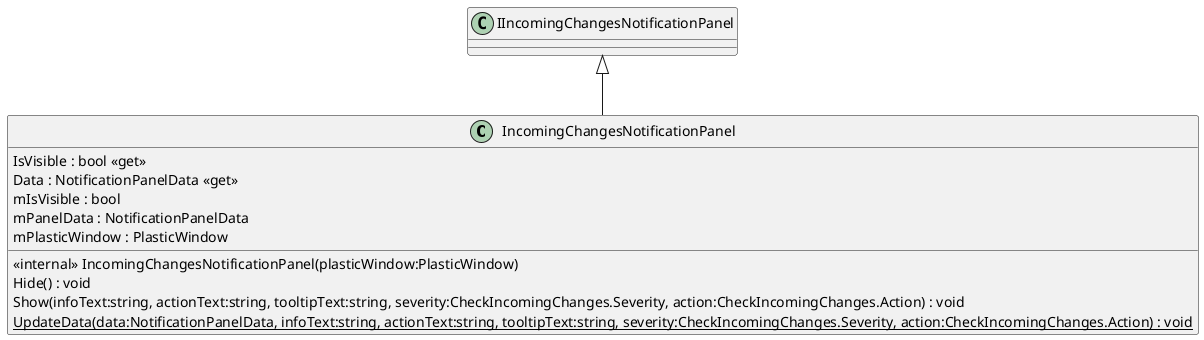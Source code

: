 @startuml
class IncomingChangesNotificationPanel {
    IsVisible : bool <<get>>
    Data : NotificationPanelData <<get>>
    <<internal>> IncomingChangesNotificationPanel(plasticWindow:PlasticWindow)
    Hide() : void
    Show(infoText:string, actionText:string, tooltipText:string, severity:CheckIncomingChanges.Severity, action:CheckIncomingChanges.Action) : void
    {static} UpdateData(data:NotificationPanelData, infoText:string, actionText:string, tooltipText:string, severity:CheckIncomingChanges.Severity, action:CheckIncomingChanges.Action) : void
    mIsVisible : bool
    mPanelData : NotificationPanelData
    mPlasticWindow : PlasticWindow
}
IIncomingChangesNotificationPanel <|-- IncomingChangesNotificationPanel
@enduml
